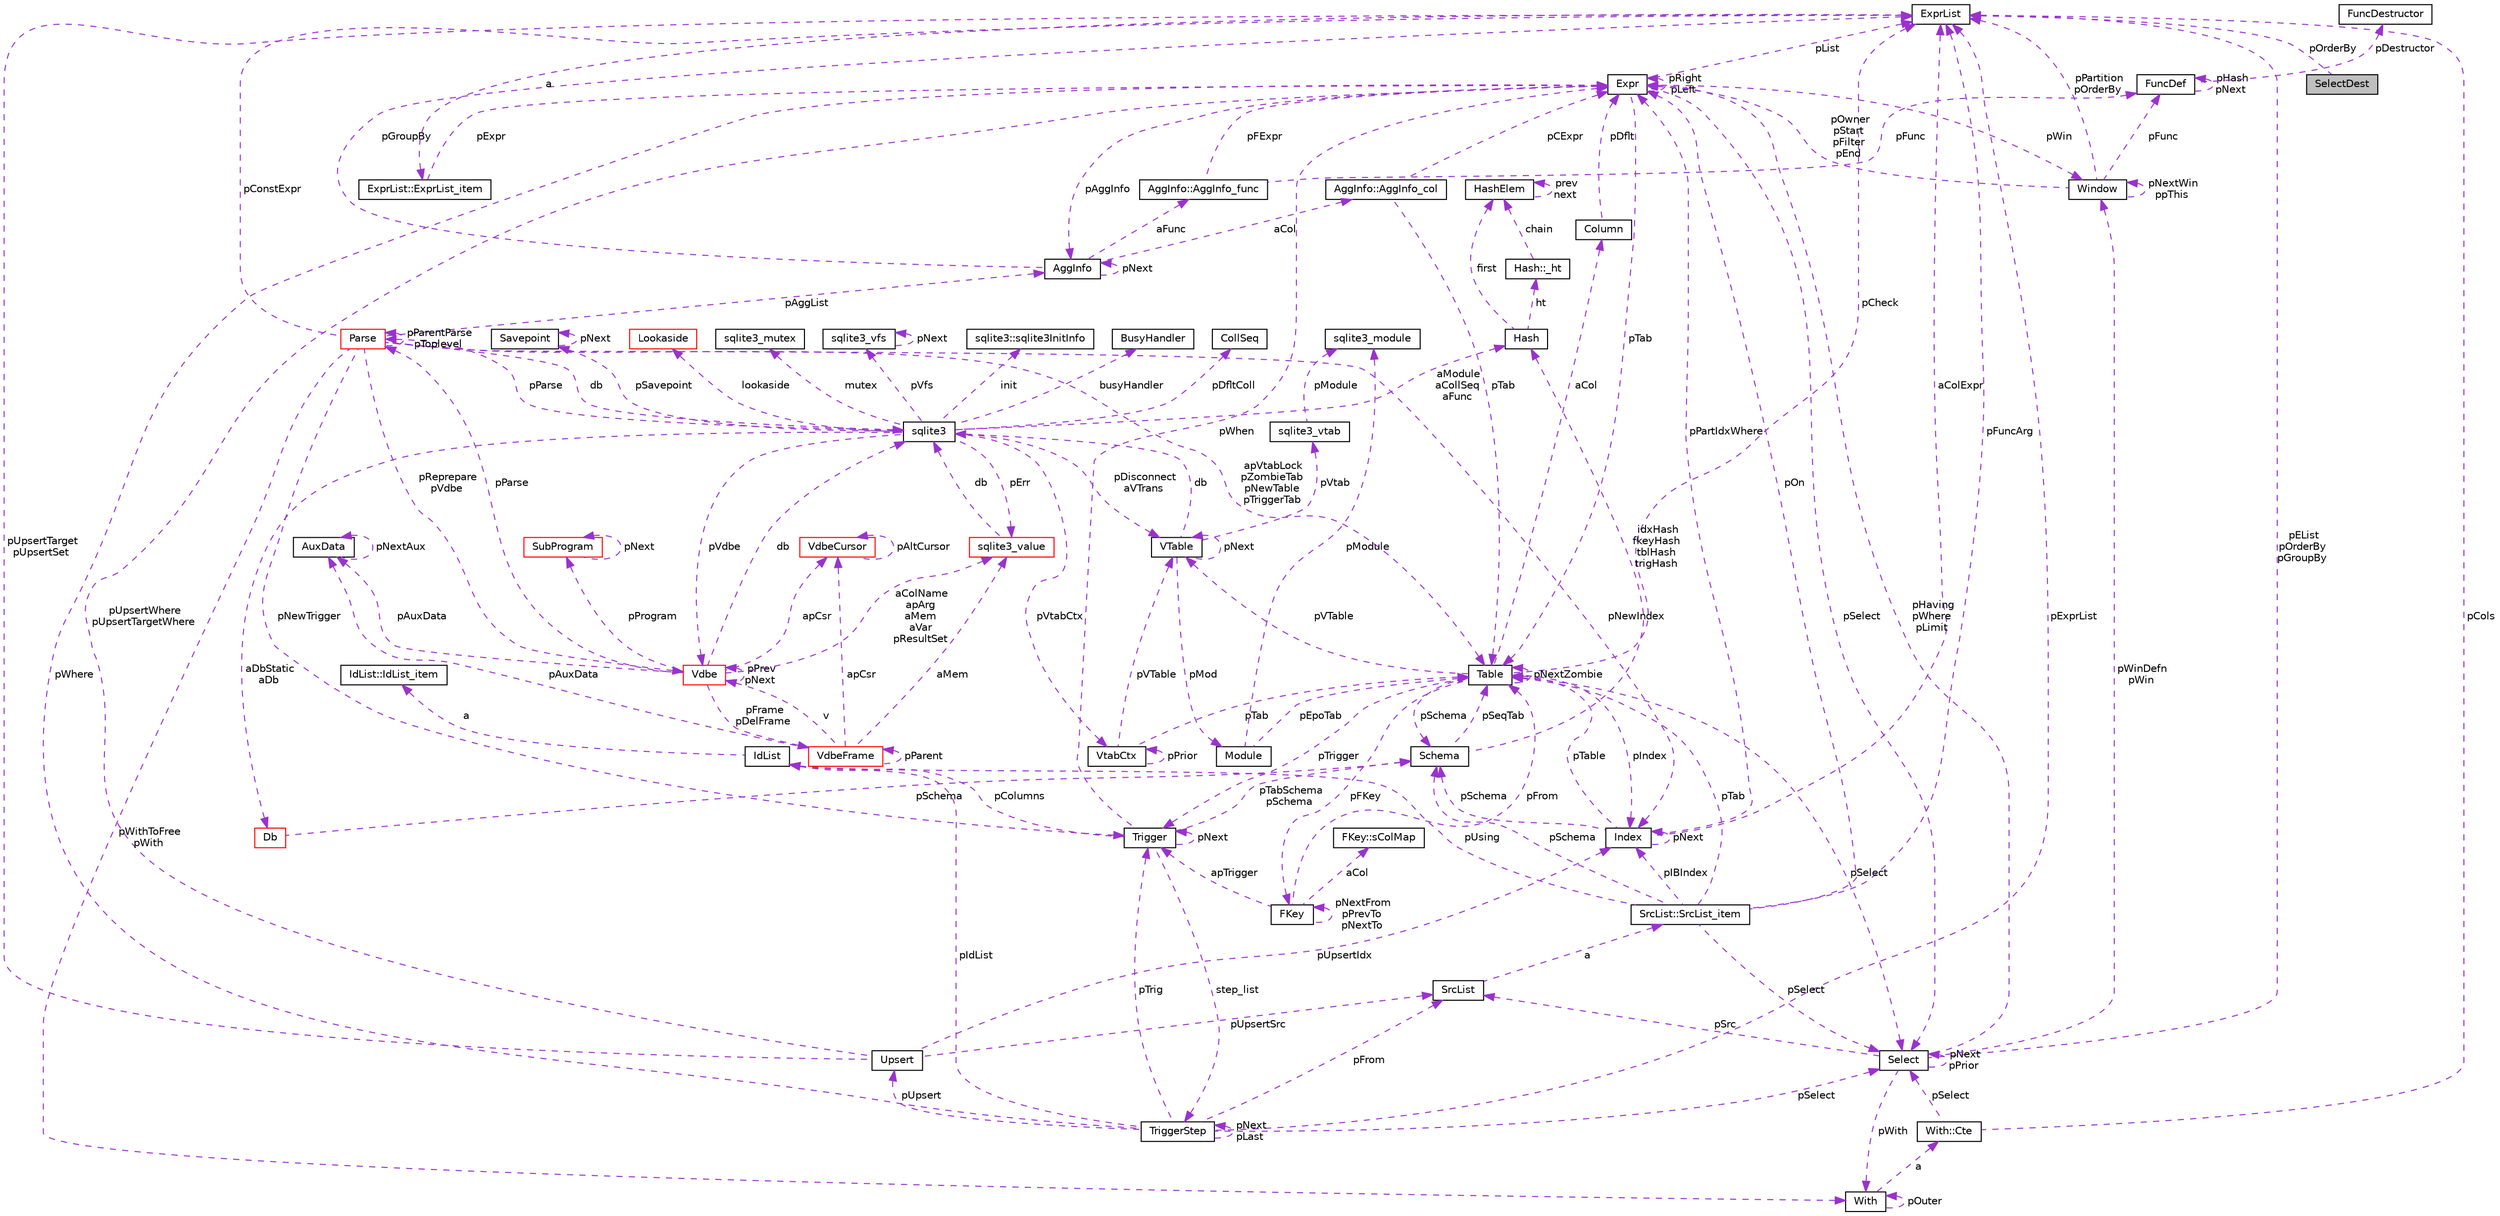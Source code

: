 digraph "SelectDest"
{
 // LATEX_PDF_SIZE
  edge [fontname="Helvetica",fontsize="10",labelfontname="Helvetica",labelfontsize="10"];
  node [fontname="Helvetica",fontsize="10",shape=record];
  Node1 [label="SelectDest",height=0.2,width=0.4,color="black", fillcolor="grey75", style="filled", fontcolor="black",tooltip=" "];
  Node2 -> Node1 [dir="back",color="darkorchid3",fontsize="10",style="dashed",label=" pOrderBy" ,fontname="Helvetica"];
  Node2 [label="ExprList",height=0.2,width=0.4,color="black", fillcolor="white", style="filled",URL="$structExprList.html",tooltip=" "];
  Node3 -> Node2 [dir="back",color="darkorchid3",fontsize="10",style="dashed",label=" a" ,fontname="Helvetica"];
  Node3 [label="ExprList::ExprList_item",height=0.2,width=0.4,color="black", fillcolor="white", style="filled",URL="$structExprList_1_1ExprList__item.html",tooltip=" "];
  Node4 -> Node3 [dir="back",color="darkorchid3",fontsize="10",style="dashed",label=" pExpr" ,fontname="Helvetica"];
  Node4 [label="Expr",height=0.2,width=0.4,color="black", fillcolor="white", style="filled",URL="$structExpr.html",tooltip=" "];
  Node5 -> Node4 [dir="back",color="darkorchid3",fontsize="10",style="dashed",label=" pAggInfo" ,fontname="Helvetica"];
  Node5 [label="AggInfo",height=0.2,width=0.4,color="black", fillcolor="white", style="filled",URL="$structAggInfo.html",tooltip=" "];
  Node5 -> Node5 [dir="back",color="darkorchid3",fontsize="10",style="dashed",label=" pNext" ,fontname="Helvetica"];
  Node6 -> Node5 [dir="back",color="darkorchid3",fontsize="10",style="dashed",label=" aCol" ,fontname="Helvetica"];
  Node6 [label="AggInfo::AggInfo_col",height=0.2,width=0.4,color="black", fillcolor="white", style="filled",URL="$structAggInfo_1_1AggInfo__col.html",tooltip=" "];
  Node4 -> Node6 [dir="back",color="darkorchid3",fontsize="10",style="dashed",label=" pCExpr" ,fontname="Helvetica"];
  Node7 -> Node6 [dir="back",color="darkorchid3",fontsize="10",style="dashed",label=" pTab" ,fontname="Helvetica"];
  Node7 [label="Table",height=0.2,width=0.4,color="black", fillcolor="white", style="filled",URL="$structTable.html",tooltip=" "];
  Node8 -> Node7 [dir="back",color="darkorchid3",fontsize="10",style="dashed",label=" pSchema" ,fontname="Helvetica"];
  Node8 [label="Schema",height=0.2,width=0.4,color="black", fillcolor="white", style="filled",URL="$structSchema.html",tooltip=" "];
  Node7 -> Node8 [dir="back",color="darkorchid3",fontsize="10",style="dashed",label=" pSeqTab" ,fontname="Helvetica"];
  Node9 -> Node8 [dir="back",color="darkorchid3",fontsize="10",style="dashed",label=" idxHash\nfkeyHash\ntblHash\ntrigHash" ,fontname="Helvetica"];
  Node9 [label="Hash",height=0.2,width=0.4,color="black", fillcolor="white", style="filled",URL="$structHash.html",tooltip=" "];
  Node10 -> Node9 [dir="back",color="darkorchid3",fontsize="10",style="dashed",label=" ht" ,fontname="Helvetica"];
  Node10 [label="Hash::_ht",height=0.2,width=0.4,color="black", fillcolor="white", style="filled",URL="$structHash_1_1__ht.html",tooltip=" "];
  Node11 -> Node10 [dir="back",color="darkorchid3",fontsize="10",style="dashed",label=" chain" ,fontname="Helvetica"];
  Node11 [label="HashElem",height=0.2,width=0.4,color="black", fillcolor="white", style="filled",URL="$structHashElem.html",tooltip=" "];
  Node11 -> Node11 [dir="back",color="darkorchid3",fontsize="10",style="dashed",label=" prev\nnext" ,fontname="Helvetica"];
  Node11 -> Node9 [dir="back",color="darkorchid3",fontsize="10",style="dashed",label=" first" ,fontname="Helvetica"];
  Node12 -> Node7 [dir="back",color="darkorchid3",fontsize="10",style="dashed",label=" aCol" ,fontname="Helvetica"];
  Node12 [label="Column",height=0.2,width=0.4,color="black", fillcolor="white", style="filled",URL="$structColumn.html",tooltip=" "];
  Node4 -> Node12 [dir="back",color="darkorchid3",fontsize="10",style="dashed",label=" pDflt" ,fontname="Helvetica"];
  Node13 -> Node7 [dir="back",color="darkorchid3",fontsize="10",style="dashed",label=" pFKey" ,fontname="Helvetica"];
  Node13 [label="FKey",height=0.2,width=0.4,color="black", fillcolor="white", style="filled",URL="$structFKey.html",tooltip=" "];
  Node14 -> Node13 [dir="back",color="darkorchid3",fontsize="10",style="dashed",label=" aCol" ,fontname="Helvetica"];
  Node14 [label="FKey::sColMap",height=0.2,width=0.4,color="black", fillcolor="white", style="filled",URL="$structFKey_1_1sColMap.html",tooltip=" "];
  Node13 -> Node13 [dir="back",color="darkorchid3",fontsize="10",style="dashed",label=" pNextFrom\npPrevTo\npNextTo" ,fontname="Helvetica"];
  Node7 -> Node13 [dir="back",color="darkorchid3",fontsize="10",style="dashed",label=" pFrom" ,fontname="Helvetica"];
  Node15 -> Node13 [dir="back",color="darkorchid3",fontsize="10",style="dashed",label=" apTrigger" ,fontname="Helvetica"];
  Node15 [label="Trigger",height=0.2,width=0.4,color="black", fillcolor="white", style="filled",URL="$structTrigger.html",tooltip=" "];
  Node16 -> Node15 [dir="back",color="darkorchid3",fontsize="10",style="dashed",label=" step_list" ,fontname="Helvetica"];
  Node16 [label="TriggerStep",height=0.2,width=0.4,color="black", fillcolor="white", style="filled",URL="$structTriggerStep.html",tooltip=" "];
  Node16 -> Node16 [dir="back",color="darkorchid3",fontsize="10",style="dashed",label=" pNext\npLast" ,fontname="Helvetica"];
  Node4 -> Node16 [dir="back",color="darkorchid3",fontsize="10",style="dashed",label=" pWhere" ,fontname="Helvetica"];
  Node17 -> Node16 [dir="back",color="darkorchid3",fontsize="10",style="dashed",label=" pIdList" ,fontname="Helvetica"];
  Node17 [label="IdList",height=0.2,width=0.4,color="black", fillcolor="white", style="filled",URL="$structIdList.html",tooltip=" "];
  Node18 -> Node17 [dir="back",color="darkorchid3",fontsize="10",style="dashed",label=" a" ,fontname="Helvetica"];
  Node18 [label="IdList::IdList_item",height=0.2,width=0.4,color="black", fillcolor="white", style="filled",URL="$structIdList_1_1IdList__item.html",tooltip=" "];
  Node19 -> Node16 [dir="back",color="darkorchid3",fontsize="10",style="dashed",label=" pSelect" ,fontname="Helvetica"];
  Node19 [label="Select",height=0.2,width=0.4,color="black", fillcolor="white", style="filled",URL="$structSelect.html",tooltip=" "];
  Node4 -> Node19 [dir="back",color="darkorchid3",fontsize="10",style="dashed",label=" pHaving\npWhere\npLimit" ,fontname="Helvetica"];
  Node20 -> Node19 [dir="back",color="darkorchid3",fontsize="10",style="dashed",label=" pWith" ,fontname="Helvetica"];
  Node20 [label="With",height=0.2,width=0.4,color="black", fillcolor="white", style="filled",URL="$structWith.html",tooltip=" "];
  Node21 -> Node20 [dir="back",color="darkorchid3",fontsize="10",style="dashed",label=" a" ,fontname="Helvetica"];
  Node21 [label="With::Cte",height=0.2,width=0.4,color="black", fillcolor="white", style="filled",URL="$structWith_1_1Cte.html",tooltip=" "];
  Node19 -> Node21 [dir="back",color="darkorchid3",fontsize="10",style="dashed",label=" pSelect" ,fontname="Helvetica"];
  Node2 -> Node21 [dir="back",color="darkorchid3",fontsize="10",style="dashed",label=" pCols" ,fontname="Helvetica"];
  Node20 -> Node20 [dir="back",color="darkorchid3",fontsize="10",style="dashed",label=" pOuter" ,fontname="Helvetica"];
  Node19 -> Node19 [dir="back",color="darkorchid3",fontsize="10",style="dashed",label=" pNext\npPrior" ,fontname="Helvetica"];
  Node22 -> Node19 [dir="back",color="darkorchid3",fontsize="10",style="dashed",label=" pSrc" ,fontname="Helvetica"];
  Node22 [label="SrcList",height=0.2,width=0.4,color="black", fillcolor="white", style="filled",URL="$structSrcList.html",tooltip=" "];
  Node23 -> Node22 [dir="back",color="darkorchid3",fontsize="10",style="dashed",label=" a" ,fontname="Helvetica"];
  Node23 [label="SrcList::SrcList_item",height=0.2,width=0.4,color="black", fillcolor="white", style="filled",URL="$structSrcList_1_1SrcList__item.html",tooltip=" "];
  Node8 -> Node23 [dir="back",color="darkorchid3",fontsize="10",style="dashed",label=" pSchema" ,fontname="Helvetica"];
  Node4 -> Node23 [dir="back",color="darkorchid3",fontsize="10",style="dashed",label=" pOn" ,fontname="Helvetica"];
  Node17 -> Node23 [dir="back",color="darkorchid3",fontsize="10",style="dashed",label=" pUsing" ,fontname="Helvetica"];
  Node7 -> Node23 [dir="back",color="darkorchid3",fontsize="10",style="dashed",label=" pTab" ,fontname="Helvetica"];
  Node19 -> Node23 [dir="back",color="darkorchid3",fontsize="10",style="dashed",label=" pSelect" ,fontname="Helvetica"];
  Node24 -> Node23 [dir="back",color="darkorchid3",fontsize="10",style="dashed",label=" pIBIndex" ,fontname="Helvetica"];
  Node24 [label="Index",height=0.2,width=0.4,color="black", fillcolor="white", style="filled",URL="$structIndex.html",tooltip=" "];
  Node8 -> Node24 [dir="back",color="darkorchid3",fontsize="10",style="dashed",label=" pSchema" ,fontname="Helvetica"];
  Node4 -> Node24 [dir="back",color="darkorchid3",fontsize="10",style="dashed",label=" pPartIdxWhere" ,fontname="Helvetica"];
  Node7 -> Node24 [dir="back",color="darkorchid3",fontsize="10",style="dashed",label=" pTable" ,fontname="Helvetica"];
  Node2 -> Node24 [dir="back",color="darkorchid3",fontsize="10",style="dashed",label=" aColExpr" ,fontname="Helvetica"];
  Node24 -> Node24 [dir="back",color="darkorchid3",fontsize="10",style="dashed",label=" pNext" ,fontname="Helvetica"];
  Node2 -> Node23 [dir="back",color="darkorchid3",fontsize="10",style="dashed",label=" pFuncArg" ,fontname="Helvetica"];
  Node2 -> Node19 [dir="back",color="darkorchid3",fontsize="10",style="dashed",label=" pEList\npOrderBy\npGroupBy" ,fontname="Helvetica"];
  Node25 -> Node19 [dir="back",color="darkorchid3",fontsize="10",style="dashed",label=" pWinDefn\npWin" ,fontname="Helvetica"];
  Node25 [label="Window",height=0.2,width=0.4,color="black", fillcolor="white", style="filled",URL="$structWindow.html",tooltip=" "];
  Node4 -> Node25 [dir="back",color="darkorchid3",fontsize="10",style="dashed",label=" pOwner\npStart\npFilter\npEnd" ,fontname="Helvetica"];
  Node2 -> Node25 [dir="back",color="darkorchid3",fontsize="10",style="dashed",label=" pPartition\npOrderBy" ,fontname="Helvetica"];
  Node26 -> Node25 [dir="back",color="darkorchid3",fontsize="10",style="dashed",label=" pFunc" ,fontname="Helvetica"];
  Node26 [label="FuncDef",height=0.2,width=0.4,color="black", fillcolor="white", style="filled",URL="$structFuncDef.html",tooltip=" "];
  Node27 -> Node26 [dir="back",color="darkorchid3",fontsize="10",style="dashed",label=" pDestructor" ,fontname="Helvetica"];
  Node27 [label="FuncDestructor",height=0.2,width=0.4,color="black", fillcolor="white", style="filled",URL="$structFuncDestructor.html",tooltip=" "];
  Node26 -> Node26 [dir="back",color="darkorchid3",fontsize="10",style="dashed",label=" pHash\npNext" ,fontname="Helvetica"];
  Node25 -> Node25 [dir="back",color="darkorchid3",fontsize="10",style="dashed",label=" pNextWin\nppThis" ,fontname="Helvetica"];
  Node15 -> Node16 [dir="back",color="darkorchid3",fontsize="10",style="dashed",label=" pTrig" ,fontname="Helvetica"];
  Node22 -> Node16 [dir="back",color="darkorchid3",fontsize="10",style="dashed",label=" pFrom" ,fontname="Helvetica"];
  Node2 -> Node16 [dir="back",color="darkorchid3",fontsize="10",style="dashed",label=" pExprList" ,fontname="Helvetica"];
  Node28 -> Node16 [dir="back",color="darkorchid3",fontsize="10",style="dashed",label=" pUpsert" ,fontname="Helvetica"];
  Node28 [label="Upsert",height=0.2,width=0.4,color="black", fillcolor="white", style="filled",URL="$structUpsert.html",tooltip=" "];
  Node4 -> Node28 [dir="back",color="darkorchid3",fontsize="10",style="dashed",label=" pUpsertWhere\npUpsertTargetWhere" ,fontname="Helvetica"];
  Node22 -> Node28 [dir="back",color="darkorchid3",fontsize="10",style="dashed",label=" pUpsertSrc" ,fontname="Helvetica"];
  Node24 -> Node28 [dir="back",color="darkorchid3",fontsize="10",style="dashed",label=" pUpsertIdx" ,fontname="Helvetica"];
  Node2 -> Node28 [dir="back",color="darkorchid3",fontsize="10",style="dashed",label=" pUpsertTarget\npUpsertSet" ,fontname="Helvetica"];
  Node8 -> Node15 [dir="back",color="darkorchid3",fontsize="10",style="dashed",label=" pTabSchema\npSchema" ,fontname="Helvetica"];
  Node4 -> Node15 [dir="back",color="darkorchid3",fontsize="10",style="dashed",label=" pWhen" ,fontname="Helvetica"];
  Node17 -> Node15 [dir="back",color="darkorchid3",fontsize="10",style="dashed",label=" pColumns" ,fontname="Helvetica"];
  Node15 -> Node15 [dir="back",color="darkorchid3",fontsize="10",style="dashed",label=" pNext" ,fontname="Helvetica"];
  Node29 -> Node7 [dir="back",color="darkorchid3",fontsize="10",style="dashed",label=" pVTable" ,fontname="Helvetica"];
  Node29 [label="VTable",height=0.2,width=0.4,color="black", fillcolor="white", style="filled",URL="$structVTable.html",tooltip=" "];
  Node30 -> Node29 [dir="back",color="darkorchid3",fontsize="10",style="dashed",label=" db" ,fontname="Helvetica"];
  Node30 [label="sqlite3",height=0.2,width=0.4,color="black", fillcolor="white", style="filled",URL="$structsqlite3.html",tooltip=" "];
  Node31 -> Node30 [dir="back",color="darkorchid3",fontsize="10",style="dashed",label=" pVdbe" ,fontname="Helvetica"];
  Node31 [label="Vdbe",height=0.2,width=0.4,color="red", fillcolor="white", style="filled",URL="$structVdbe.html",tooltip=" "];
  Node31 -> Node31 [dir="back",color="darkorchid3",fontsize="10",style="dashed",label=" pPrev\npNext" ,fontname="Helvetica"];
  Node30 -> Node31 [dir="back",color="darkorchid3",fontsize="10",style="dashed",label=" db" ,fontname="Helvetica"];
  Node32 -> Node31 [dir="back",color="darkorchid3",fontsize="10",style="dashed",label=" aColName\napArg\naMem\naVar\npResultSet" ,fontname="Helvetica"];
  Node32 [label="sqlite3_value",height=0.2,width=0.4,color="red", fillcolor="white", style="filled",URL="$structsqlite3__value.html",tooltip=" "];
  Node30 -> Node32 [dir="back",color="darkorchid3",fontsize="10",style="dashed",label=" db" ,fontname="Helvetica"];
  Node34 -> Node31 [dir="back",color="darkorchid3",fontsize="10",style="dashed",label=" pFrame\npDelFrame" ,fontname="Helvetica"];
  Node34 [label="VdbeFrame",height=0.2,width=0.4,color="red", fillcolor="white", style="filled",URL="$structVdbeFrame.html",tooltip=" "];
  Node31 -> Node34 [dir="back",color="darkorchid3",fontsize="10",style="dashed",label=" v" ,fontname="Helvetica"];
  Node32 -> Node34 [dir="back",color="darkorchid3",fontsize="10",style="dashed",label=" aMem" ,fontname="Helvetica"];
  Node34 -> Node34 [dir="back",color="darkorchid3",fontsize="10",style="dashed",label=" pParent" ,fontname="Helvetica"];
  Node35 -> Node34 [dir="back",color="darkorchid3",fontsize="10",style="dashed",label=" pAuxData" ,fontname="Helvetica"];
  Node35 [label="AuxData",height=0.2,width=0.4,color="black", fillcolor="white", style="filled",URL="$structAuxData.html",tooltip=" "];
  Node35 -> Node35 [dir="back",color="darkorchid3",fontsize="10",style="dashed",label=" pNextAux" ,fontname="Helvetica"];
  Node36 -> Node34 [dir="back",color="darkorchid3",fontsize="10",style="dashed",label=" apCsr" ,fontname="Helvetica"];
  Node36 [label="VdbeCursor",height=0.2,width=0.4,color="red", fillcolor="white", style="filled",URL="$structVdbeCursor.html",tooltip=" "];
  Node36 -> Node36 [dir="back",color="darkorchid3",fontsize="10",style="dashed",label=" pAltCursor" ,fontname="Helvetica"];
  Node35 -> Node31 [dir="back",color="darkorchid3",fontsize="10",style="dashed",label=" pAuxData" ,fontname="Helvetica"];
  Node73 -> Node31 [dir="back",color="darkorchid3",fontsize="10",style="dashed",label=" pProgram" ,fontname="Helvetica"];
  Node73 [label="SubProgram",height=0.2,width=0.4,color="red", fillcolor="white", style="filled",URL="$structSubProgram.html",tooltip=" "];
  Node73 -> Node73 [dir="back",color="darkorchid3",fontsize="10",style="dashed",label=" pNext" ,fontname="Helvetica"];
  Node36 -> Node31 [dir="back",color="darkorchid3",fontsize="10",style="dashed",label=" apCsr" ,fontname="Helvetica"];
  Node75 -> Node31 [dir="back",color="darkorchid3",fontsize="10",style="dashed",label=" pParse" ,fontname="Helvetica"];
  Node75 [label="Parse",height=0.2,width=0.4,color="red", fillcolor="white", style="filled",URL="$structParse.html",tooltip=" "];
  Node5 -> Node75 [dir="back",color="darkorchid3",fontsize="10",style="dashed",label=" pAggList" ,fontname="Helvetica"];
  Node31 -> Node75 [dir="back",color="darkorchid3",fontsize="10",style="dashed",label=" pReprepare\npVdbe" ,fontname="Helvetica"];
  Node30 -> Node75 [dir="back",color="darkorchid3",fontsize="10",style="dashed",label=" db" ,fontname="Helvetica"];
  Node20 -> Node75 [dir="back",color="darkorchid3",fontsize="10",style="dashed",label=" pWithToFree\npWith" ,fontname="Helvetica"];
  Node7 -> Node75 [dir="back",color="darkorchid3",fontsize="10",style="dashed",label=" apVtabLock\npZombieTab\npNewTable\npTriggerTab" ,fontname="Helvetica"];
  Node15 -> Node75 [dir="back",color="darkorchid3",fontsize="10",style="dashed",label=" pNewTrigger" ,fontname="Helvetica"];
  Node24 -> Node75 [dir="back",color="darkorchid3",fontsize="10",style="dashed",label=" pNewIndex" ,fontname="Helvetica"];
  Node2 -> Node75 [dir="back",color="darkorchid3",fontsize="10",style="dashed",label=" pConstExpr" ,fontname="Helvetica"];
  Node75 -> Node75 [dir="back",color="darkorchid3",fontsize="10",style="dashed",label=" pParentParse\npToplevel" ,fontname="Helvetica"];
  Node81 -> Node30 [dir="back",color="darkorchid3",fontsize="10",style="dashed",label=" pSavepoint" ,fontname="Helvetica"];
  Node81 [label="Savepoint",height=0.2,width=0.4,color="black", fillcolor="white", style="filled",URL="$structSavepoint.html",tooltip=" "];
  Node81 -> Node81 [dir="back",color="darkorchid3",fontsize="10",style="dashed",label=" pNext" ,fontname="Helvetica"];
  Node82 -> Node30 [dir="back",color="darkorchid3",fontsize="10",style="dashed",label=" lookaside" ,fontname="Helvetica"];
  Node82 [label="Lookaside",height=0.2,width=0.4,color="red", fillcolor="white", style="filled",URL="$structLookaside.html",tooltip=" "];
  Node32 -> Node30 [dir="back",color="darkorchid3",fontsize="10",style="dashed",label=" pErr" ,fontname="Helvetica"];
  Node41 -> Node30 [dir="back",color="darkorchid3",fontsize="10",style="dashed",label=" mutex" ,fontname="Helvetica"];
  Node41 [label="sqlite3_mutex",height=0.2,width=0.4,color="black", fillcolor="white", style="filled",URL="$structsqlite3__mutex.html",tooltip=" "];
  Node52 -> Node30 [dir="back",color="darkorchid3",fontsize="10",style="dashed",label=" pVfs" ,fontname="Helvetica"];
  Node52 [label="sqlite3_vfs",height=0.2,width=0.4,color="black", fillcolor="white", style="filled",URL="$structsqlite3__vfs.html",tooltip=" "];
  Node52 -> Node52 [dir="back",color="darkorchid3",fontsize="10",style="dashed",label=" pNext" ,fontname="Helvetica"];
  Node84 -> Node30 [dir="back",color="darkorchid3",fontsize="10",style="dashed",label=" init" ,fontname="Helvetica"];
  Node84 [label="sqlite3::sqlite3InitInfo",height=0.2,width=0.4,color="black", fillcolor="white", style="filled",URL="$structsqlite3_1_1sqlite3InitInfo.html",tooltip=" "];
  Node85 -> Node30 [dir="back",color="darkorchid3",fontsize="10",style="dashed",label=" busyHandler" ,fontname="Helvetica"];
  Node85 [label="BusyHandler",height=0.2,width=0.4,color="black", fillcolor="white", style="filled",URL="$structBusyHandler.html",tooltip=" "];
  Node86 -> Node30 [dir="back",color="darkorchid3",fontsize="10",style="dashed",label=" pVtabCtx" ,fontname="Helvetica"];
  Node86 [label="VtabCtx",height=0.2,width=0.4,color="black", fillcolor="white", style="filled",URL="$structVtabCtx.html",tooltip=" "];
  Node86 -> Node86 [dir="back",color="darkorchid3",fontsize="10",style="dashed",label=" pPrior" ,fontname="Helvetica"];
  Node29 -> Node86 [dir="back",color="darkorchid3",fontsize="10",style="dashed",label=" pVTable" ,fontname="Helvetica"];
  Node7 -> Node86 [dir="back",color="darkorchid3",fontsize="10",style="dashed",label=" pTab" ,fontname="Helvetica"];
  Node57 -> Node30 [dir="back",color="darkorchid3",fontsize="10",style="dashed",label=" pDfltColl" ,fontname="Helvetica"];
  Node57 [label="CollSeq",height=0.2,width=0.4,color="black", fillcolor="white", style="filled",URL="$structCollSeq.html",tooltip=" "];
  Node29 -> Node30 [dir="back",color="darkorchid3",fontsize="10",style="dashed",label=" pDisconnect\naVTrans" ,fontname="Helvetica"];
  Node87 -> Node30 [dir="back",color="darkorchid3",fontsize="10",style="dashed",label=" aDbStatic\naDb" ,fontname="Helvetica"];
  Node87 [label="Db",height=0.2,width=0.4,color="red", fillcolor="white", style="filled",URL="$structDb.html",tooltip=" "];
  Node8 -> Node87 [dir="back",color="darkorchid3",fontsize="10",style="dashed",label=" pSchema" ,fontname="Helvetica"];
  Node9 -> Node30 [dir="back",color="darkorchid3",fontsize="10",style="dashed",label=" aModule\naCollSeq\naFunc" ,fontname="Helvetica"];
  Node75 -> Node30 [dir="back",color="darkorchid3",fontsize="10",style="dashed",label=" pParse" ,fontname="Helvetica"];
  Node29 -> Node29 [dir="back",color="darkorchid3",fontsize="10",style="dashed",label=" pNext" ,fontname="Helvetica"];
  Node88 -> Node29 [dir="back",color="darkorchid3",fontsize="10",style="dashed",label=" pMod" ,fontname="Helvetica"];
  Node88 [label="Module",height=0.2,width=0.4,color="black", fillcolor="white", style="filled",URL="$structModule.html",tooltip=" "];
  Node60 -> Node88 [dir="back",color="darkorchid3",fontsize="10",style="dashed",label=" pModule" ,fontname="Helvetica"];
  Node60 [label="sqlite3_module",height=0.2,width=0.4,color="black", fillcolor="white", style="filled",URL="$structsqlite3__module.html",tooltip=" "];
  Node7 -> Node88 [dir="back",color="darkorchid3",fontsize="10",style="dashed",label=" pEpoTab" ,fontname="Helvetica"];
  Node59 -> Node29 [dir="back",color="darkorchid3",fontsize="10",style="dashed",label=" pVtab" ,fontname="Helvetica"];
  Node59 [label="sqlite3_vtab",height=0.2,width=0.4,color="black", fillcolor="white", style="filled",URL="$structsqlite3__vtab.html",tooltip=" "];
  Node60 -> Node59 [dir="back",color="darkorchid3",fontsize="10",style="dashed",label=" pModule" ,fontname="Helvetica"];
  Node7 -> Node7 [dir="back",color="darkorchid3",fontsize="10",style="dashed",label=" pNextZombie" ,fontname="Helvetica"];
  Node15 -> Node7 [dir="back",color="darkorchid3",fontsize="10",style="dashed",label=" pTrigger" ,fontname="Helvetica"];
  Node19 -> Node7 [dir="back",color="darkorchid3",fontsize="10",style="dashed",label=" pSelect" ,fontname="Helvetica"];
  Node2 -> Node7 [dir="back",color="darkorchid3",fontsize="10",style="dashed",label=" pCheck" ,fontname="Helvetica"];
  Node24 -> Node7 [dir="back",color="darkorchid3",fontsize="10",style="dashed",label=" pIndex" ,fontname="Helvetica"];
  Node89 -> Node5 [dir="back",color="darkorchid3",fontsize="10",style="dashed",label=" aFunc" ,fontname="Helvetica"];
  Node89 [label="AggInfo::AggInfo_func",height=0.2,width=0.4,color="black", fillcolor="white", style="filled",URL="$structAggInfo_1_1AggInfo__func.html",tooltip=" "];
  Node4 -> Node89 [dir="back",color="darkorchid3",fontsize="10",style="dashed",label=" pFExpr" ,fontname="Helvetica"];
  Node26 -> Node89 [dir="back",color="darkorchid3",fontsize="10",style="dashed",label=" pFunc" ,fontname="Helvetica"];
  Node2 -> Node5 [dir="back",color="darkorchid3",fontsize="10",style="dashed",label=" pGroupBy" ,fontname="Helvetica"];
  Node4 -> Node4 [dir="back",color="darkorchid3",fontsize="10",style="dashed",label=" pRight\npLeft" ,fontname="Helvetica"];
  Node7 -> Node4 [dir="back",color="darkorchid3",fontsize="10",style="dashed",label=" pTab" ,fontname="Helvetica"];
  Node19 -> Node4 [dir="back",color="darkorchid3",fontsize="10",style="dashed",label=" pSelect" ,fontname="Helvetica"];
  Node2 -> Node4 [dir="back",color="darkorchid3",fontsize="10",style="dashed",label=" pList" ,fontname="Helvetica"];
  Node25 -> Node4 [dir="back",color="darkorchid3",fontsize="10",style="dashed",label=" pWin" ,fontname="Helvetica"];
}
